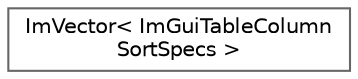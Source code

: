 digraph "Graphical Class Hierarchy"
{
 // LATEX_PDF_SIZE
  bgcolor="transparent";
  edge [fontname=Helvetica,fontsize=10,labelfontname=Helvetica,labelfontsize=10];
  node [fontname=Helvetica,fontsize=10,shape=box,height=0.2,width=0.4];
  rankdir="LR";
  Node0 [label="ImVector\< ImGuiTableColumn\lSortSpecs \>",height=0.2,width=0.4,color="grey40", fillcolor="white", style="filled",URL="$struct_im_vector.html",tooltip=" "];
}
